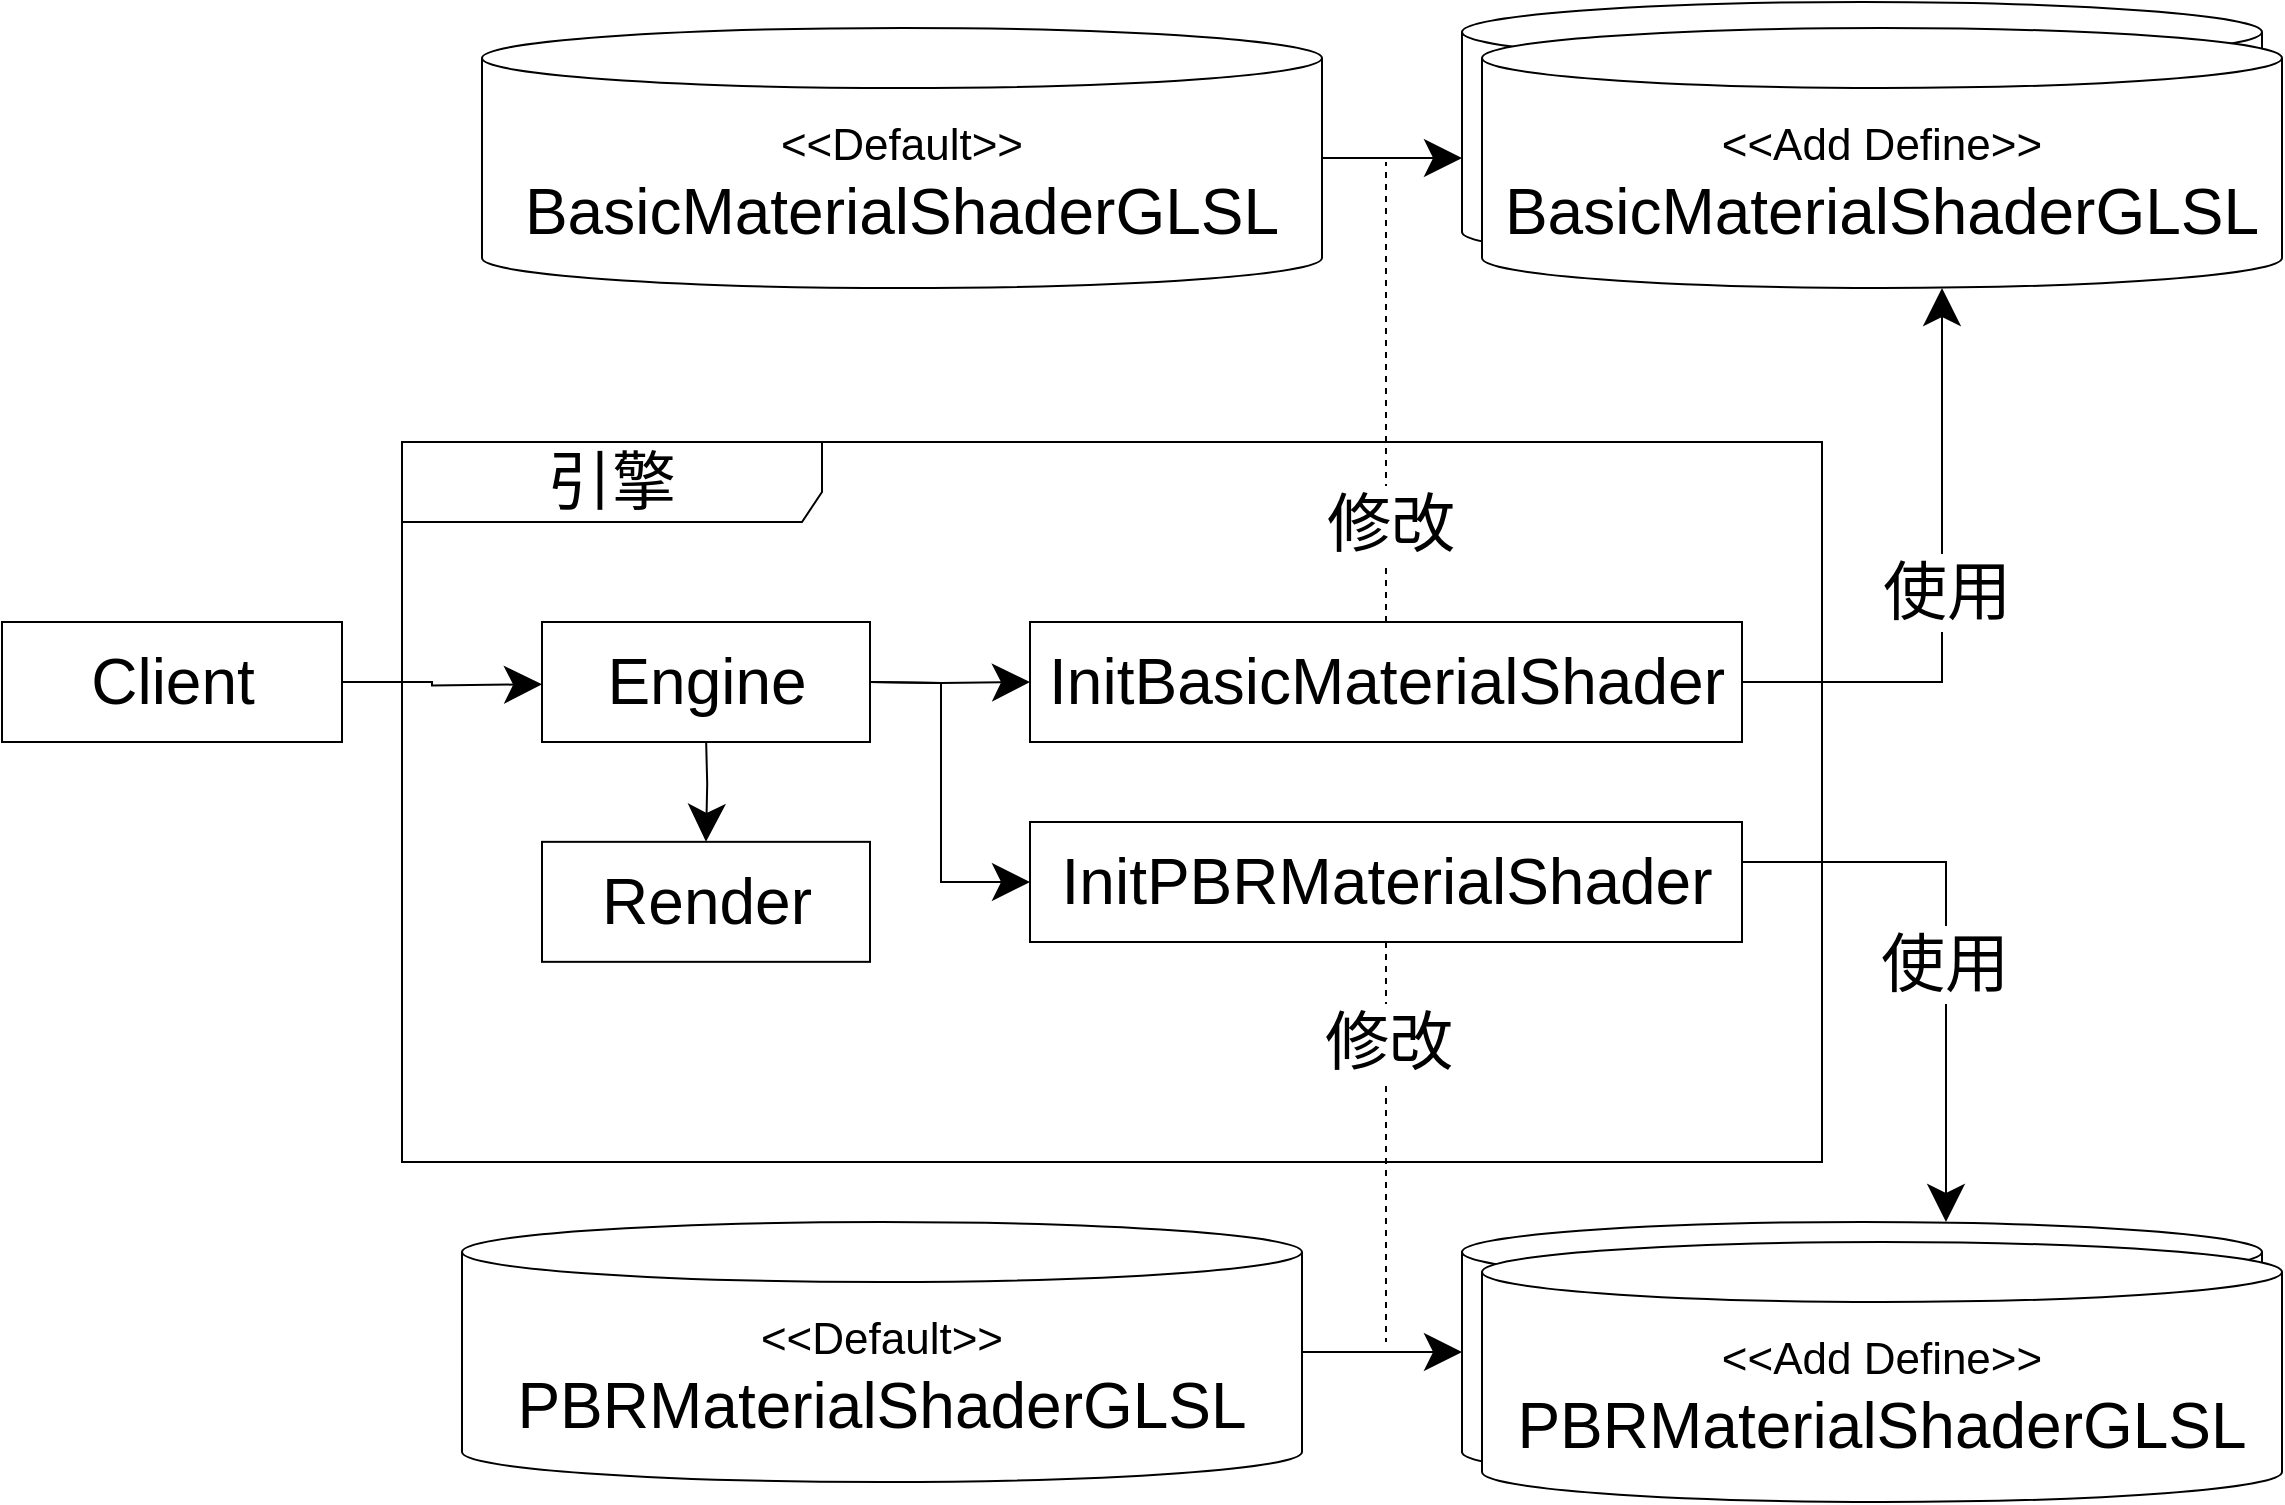 <mxfile version="14.6.13" type="device"><diagram id="aFtpn4q2CuxT0qsXSHBK" name="第 1 页"><mxGraphModel dx="1843" dy="1420" grid="1" gridSize="10" guides="1" tooltips="1" connect="1" arrows="1" fold="1" page="1" pageScale="1" pageWidth="827" pageHeight="1169" math="0" shadow="0"><root><mxCell id="0"/><mxCell id="1" parent="0"/><mxCell id="sOH9ib9vNLixEwNni0Nv-1" value="&lt;font&gt;&lt;font style=&quot;font-size: 22px&quot;&gt;&amp;lt;&amp;lt;Add Define&amp;gt;&amp;gt;&lt;/font&gt;&lt;br&gt;&lt;span style=&quot;font-size: 32px&quot;&gt;BasicMaterialShaderGLSL&lt;/span&gt;&lt;/font&gt;" style="shape=cylinder3;whiteSpace=wrap;html=1;boundedLbl=1;backgroundOutline=1;size=15;" vertex="1" parent="1"><mxGeometry x="1160" y="680" width="400" height="130" as="geometry"/></mxCell><mxCell id="fDbQfsbFCh6529b2uhR8-13" value="&lt;font style=&quot;font-size: 32px&quot;&gt;引擎&lt;/font&gt;" style="shape=umlFrame;whiteSpace=wrap;html=1;width=210;height=40;fontSize=32;" parent="1" vertex="1"><mxGeometry x="630" y="900" width="710" height="360" as="geometry"/></mxCell><mxCell id="fDbQfsbFCh6529b2uhR8-1" value="" style="edgeStyle=orthogonalEdgeStyle;rounded=0;orthogonalLoop=1;jettySize=auto;html=1;startSize=16;endSize=16;exitX=1;exitY=0.5;exitDx=0;exitDy=0;entryX=-0.005;entryY=0.023;entryDx=0;entryDy=0;entryPerimeter=0;" parent="1" source="fDbQfsbFCh6529b2uhR8-2" edge="1"><mxGeometry relative="1" as="geometry"><mxPoint x="700.0" y="1021.15" as="targetPoint"/><mxPoint x="634.95" y="1020" as="sourcePoint"/></mxGeometry></mxCell><mxCell id="fDbQfsbFCh6529b2uhR8-2" value="Client" style="html=1;fontSize=32;" parent="1" vertex="1"><mxGeometry x="430" y="990.0" width="170" height="60" as="geometry"/></mxCell><mxCell id="fDbQfsbFCh6529b2uhR8-14" style="edgeStyle=orthogonalEdgeStyle;rounded=0;orthogonalLoop=1;jettySize=auto;html=1;endSize=16;startSize=16;" parent="1" source="fDbQfsbFCh6529b2uhR8-5" edge="1"><mxGeometry relative="1" as="geometry"><mxPoint x="1160" y="758" as="targetPoint"/></mxGeometry></mxCell><mxCell id="fDbQfsbFCh6529b2uhR8-5" value="&lt;font&gt;&lt;font style=&quot;font-size: 22px&quot;&gt;&amp;lt;&amp;lt;Default&amp;gt;&amp;gt;&lt;/font&gt;&lt;br&gt;&lt;span style=&quot;font-size: 32px&quot;&gt;BasicMaterialShaderGLSL&lt;/span&gt;&lt;/font&gt;" style="shape=cylinder3;whiteSpace=wrap;html=1;boundedLbl=1;backgroundOutline=1;size=15;" parent="1" vertex="1"><mxGeometry x="670" y="693" width="420" height="130" as="geometry"/></mxCell><mxCell id="fDbQfsbFCh6529b2uhR8-7" value="&lt;font&gt;&lt;font style=&quot;font-size: 22px&quot;&gt;&amp;lt;&amp;lt;Add Define&amp;gt;&amp;gt;&lt;/font&gt;&lt;br&gt;&lt;span style=&quot;font-size: 32px&quot;&gt;BasicMaterialShaderGLSL&lt;/span&gt;&lt;/font&gt;" style="shape=cylinder3;whiteSpace=wrap;html=1;boundedLbl=1;backgroundOutline=1;size=15;" parent="1" vertex="1"><mxGeometry x="1170" y="693" width="400" height="130" as="geometry"/></mxCell><mxCell id="fDbQfsbFCh6529b2uhR8-8" value="" style="edgeStyle=orthogonalEdgeStyle;rounded=0;orthogonalLoop=1;jettySize=auto;html=1;endSize=16;startSize=16;" parent="1" target="fDbQfsbFCh6529b2uhR8-11" edge="1"><mxGeometry relative="1" as="geometry"><mxPoint x="864" y="1020.0" as="sourcePoint"/></mxGeometry></mxCell><mxCell id="fDbQfsbFCh6529b2uhR8-9" value="" style="edgeStyle=orthogonalEdgeStyle;rounded=0;orthogonalLoop=1;jettySize=auto;html=1;endSize=16;startSize=16;exitX=0.432;exitY=0.978;exitDx=0;exitDy=0;exitPerimeter=0;" parent="1" target="fDbQfsbFCh6529b2uhR8-12" edge="1"><mxGeometry relative="1" as="geometry"><mxPoint x="782.08" y="1049.996" as="sourcePoint"/></mxGeometry></mxCell><mxCell id="IwQg8gsE1PQUw5Mti5vR-5" style="edgeStyle=orthogonalEdgeStyle;rounded=0;orthogonalLoop=1;jettySize=auto;html=1;entryX=0;entryY=0.5;entryDx=0;entryDy=0;startSize=16;endSize=16;" parent="1" target="IwQg8gsE1PQUw5Mti5vR-1" edge="1"><mxGeometry relative="1" as="geometry"><mxPoint x="864" y="1020.0" as="sourcePoint"/></mxGeometry></mxCell><mxCell id="fDbQfsbFCh6529b2uhR8-17" style="edgeStyle=orthogonalEdgeStyle;rounded=0;orthogonalLoop=1;jettySize=auto;html=1;startSize=16;endSize=16;dashed=1;endArrow=none;endFill=0;" parent="1" source="fDbQfsbFCh6529b2uhR8-11" edge="1"><mxGeometry relative="1" as="geometry"><mxPoint x="1122" y="760" as="targetPoint"/></mxGeometry></mxCell><mxCell id="fDbQfsbFCh6529b2uhR8-18" value="&lt;span style=&quot;font-size: 32px&quot;&gt;修改&lt;/span&gt;" style="edgeLabel;html=1;align=center;verticalAlign=middle;resizable=0;points=[];" parent="fDbQfsbFCh6529b2uhR8-17" vertex="1" connectable="0"><mxGeometry x="0.266" y="-1" relative="1" as="geometry"><mxPoint y="96" as="offset"/></mxGeometry></mxCell><mxCell id="fDbQfsbFCh6529b2uhR8-19" style="edgeStyle=orthogonalEdgeStyle;rounded=0;orthogonalLoop=1;jettySize=auto;html=1;endArrow=classic;endFill=1;startSize=16;endSize=16;exitX=1;exitY=0.5;exitDx=0;exitDy=0;" parent="1" source="fDbQfsbFCh6529b2uhR8-11" target="fDbQfsbFCh6529b2uhR8-7" edge="1"><mxGeometry relative="1" as="geometry"><Array as="points"><mxPoint x="1400" y="1020"/></Array><mxPoint x="1400" y="880" as="targetPoint"/></mxGeometry></mxCell><mxCell id="fDbQfsbFCh6529b2uhR8-20" value="&lt;font style=&quot;font-size: 32px&quot;&gt;使用&lt;/font&gt;" style="edgeLabel;html=1;align=center;verticalAlign=middle;resizable=0;points=[];" parent="fDbQfsbFCh6529b2uhR8-19" vertex="1" connectable="0"><mxGeometry x="-0.022" y="-2" relative="1" as="geometry"><mxPoint as="offset"/></mxGeometry></mxCell><mxCell id="fDbQfsbFCh6529b2uhR8-11" value="InitBasicMaterialShader" style="html=1;fontSize=32;" parent="1" vertex="1"><mxGeometry x="944" y="990" width="356" height="60" as="geometry"/></mxCell><mxCell id="fDbQfsbFCh6529b2uhR8-12" value="Render" style="html=1;fontSize=32;" parent="1" vertex="1"><mxGeometry x="700" y="1099.92" width="164" height="60" as="geometry"/></mxCell><mxCell id="IwQg8gsE1PQUw5Mti5vR-6" style="edgeStyle=orthogonalEdgeStyle;rounded=0;orthogonalLoop=1;jettySize=auto;html=1;startSize=16;endSize=16;endArrow=none;endFill=0;dashed=1;" parent="1" source="IwQg8gsE1PQUw5Mti5vR-1" edge="1"><mxGeometry relative="1" as="geometry"><mxPoint x="1122" y="1350" as="targetPoint"/></mxGeometry></mxCell><mxCell id="IwQg8gsE1PQUw5Mti5vR-7" value="&lt;font style=&quot;font-size: 32px&quot;&gt;修改&lt;/font&gt;" style="edgeLabel;html=1;align=center;verticalAlign=middle;resizable=0;points=[];" parent="IwQg8gsE1PQUw5Mti5vR-6" vertex="1" connectable="0"><mxGeometry x="0.111" y="1" relative="1" as="geometry"><mxPoint x="-1" y="-61" as="offset"/></mxGeometry></mxCell><mxCell id="IwQg8gsE1PQUw5Mti5vR-8" style="edgeStyle=orthogonalEdgeStyle;rounded=0;orthogonalLoop=1;jettySize=auto;html=1;endArrow=classic;endFill=1;startSize=16;endSize=16;" parent="1" source="IwQg8gsE1PQUw5Mti5vR-1" target="IwQg8gsE1PQUw5Mti5vR-3" edge="1"><mxGeometry relative="1" as="geometry"><Array as="points"><mxPoint x="1402" y="1110"/></Array></mxGeometry></mxCell><mxCell id="IwQg8gsE1PQUw5Mti5vR-9" value="&lt;font style=&quot;font-size: 32px&quot;&gt;使用&lt;/font&gt;" style="edgeLabel;html=1;align=center;verticalAlign=middle;resizable=0;points=[];" parent="IwQg8gsE1PQUw5Mti5vR-8" vertex="1" connectable="0"><mxGeometry x="0.085" y="-1" relative="1" as="geometry"><mxPoint as="offset"/></mxGeometry></mxCell><mxCell id="IwQg8gsE1PQUw5Mti5vR-1" value="InitPBRMaterialShader" style="html=1;fontSize=32;" parent="1" vertex="1"><mxGeometry x="944" y="1090" width="356" height="60" as="geometry"/></mxCell><mxCell id="IwQg8gsE1PQUw5Mti5vR-4" style="edgeStyle=orthogonalEdgeStyle;rounded=0;orthogonalLoop=1;jettySize=auto;html=1;entryX=0;entryY=0.5;entryDx=0;entryDy=0;entryPerimeter=0;endSize=16;startSize=16;" parent="1" source="IwQg8gsE1PQUw5Mti5vR-2" target="IwQg8gsE1PQUw5Mti5vR-3" edge="1"><mxGeometry relative="1" as="geometry"/></mxCell><mxCell id="IwQg8gsE1PQUw5Mti5vR-2" value="&lt;font&gt;&lt;font style=&quot;font-size: 22px&quot;&gt;&amp;lt;&amp;lt;Default&amp;gt;&amp;gt;&lt;/font&gt;&lt;br&gt;&lt;span style=&quot;font-size: 32px&quot;&gt;PBRMaterialShaderGLSL&lt;/span&gt;&lt;/font&gt;" style="shape=cylinder3;whiteSpace=wrap;html=1;boundedLbl=1;backgroundOutline=1;size=15;" parent="1" vertex="1"><mxGeometry x="660" y="1290" width="420" height="130" as="geometry"/></mxCell><mxCell id="IwQg8gsE1PQUw5Mti5vR-3" value="&lt;font&gt;&lt;font style=&quot;font-size: 22px&quot;&gt;&amp;lt;&amp;lt;Add Define&amp;gt;&amp;gt;&lt;/font&gt;&lt;br&gt;&lt;span style=&quot;font-size: 32px&quot;&gt;PBRMaterialShaderGLSL&lt;/span&gt;&lt;/font&gt;" style="shape=cylinder3;whiteSpace=wrap;html=1;boundedLbl=1;backgroundOutline=1;size=15;" parent="1" vertex="1"><mxGeometry x="1160" y="1290" width="400" height="130" as="geometry"/></mxCell><mxCell id="sOH9ib9vNLixEwNni0Nv-2" value="&lt;font&gt;&lt;font style=&quot;font-size: 22px&quot;&gt;&amp;lt;&amp;lt;Add Define&amp;gt;&amp;gt;&lt;/font&gt;&lt;br&gt;&lt;span style=&quot;font-size: 32px&quot;&gt;PBRMaterialShaderGLSL&lt;/span&gt;&lt;/font&gt;" style="shape=cylinder3;whiteSpace=wrap;html=1;boundedLbl=1;backgroundOutline=1;size=15;" vertex="1" parent="1"><mxGeometry x="1170" y="1300" width="400" height="130" as="geometry"/></mxCell><mxCell id="sOH9ib9vNLixEwNni0Nv-3" value="Engine" style="html=1;fontSize=32;" vertex="1" parent="1"><mxGeometry x="700" y="990" width="164" height="60" as="geometry"/></mxCell></root></mxGraphModel></diagram></mxfile>